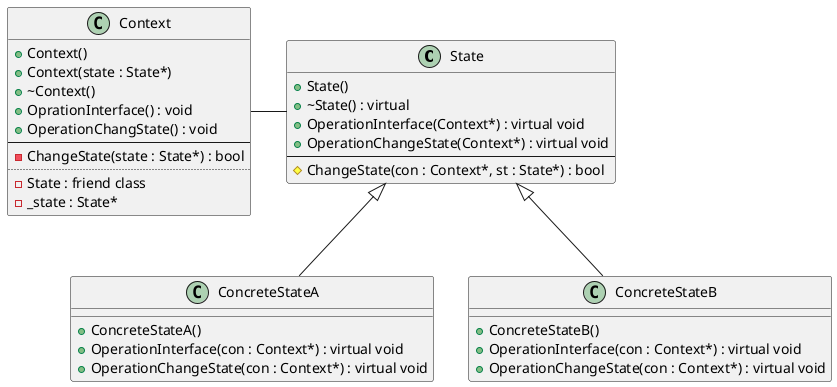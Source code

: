 @startuml State

class State{
    + State()
    + ~State() : virtual
    + OperationInterface(Context*) : virtual void 
    + OperationChangeState(Context*) : virtual void
    --
    # ChangeState(con : Context*, st : State*) : bool
}

class ConcreteStateA{
    + ConcreteStateA()
    + OperationInterface(con : Context*) : virtual void
    + OperationChangeState(con : Context*) : virtual void
}

class ConcreteStateB{
    + ConcreteStateB()
    + OperationInterface(con : Context*) : virtual void
    + OperationChangeState(con : Context*) : virtual void
}

class Context{
    + Context()
    + Context(state : State*)
    + ~Context()
    + OprationInterface() : void
    + OperationChangState() : void
    --
    - ChangeState(state : State*) : bool
    ..
    - State : friend class
    - _state : State*
}

ConcreteStateA -up-|> State
ConcreteStateB -up-|> State

Context -right- State

@enduml